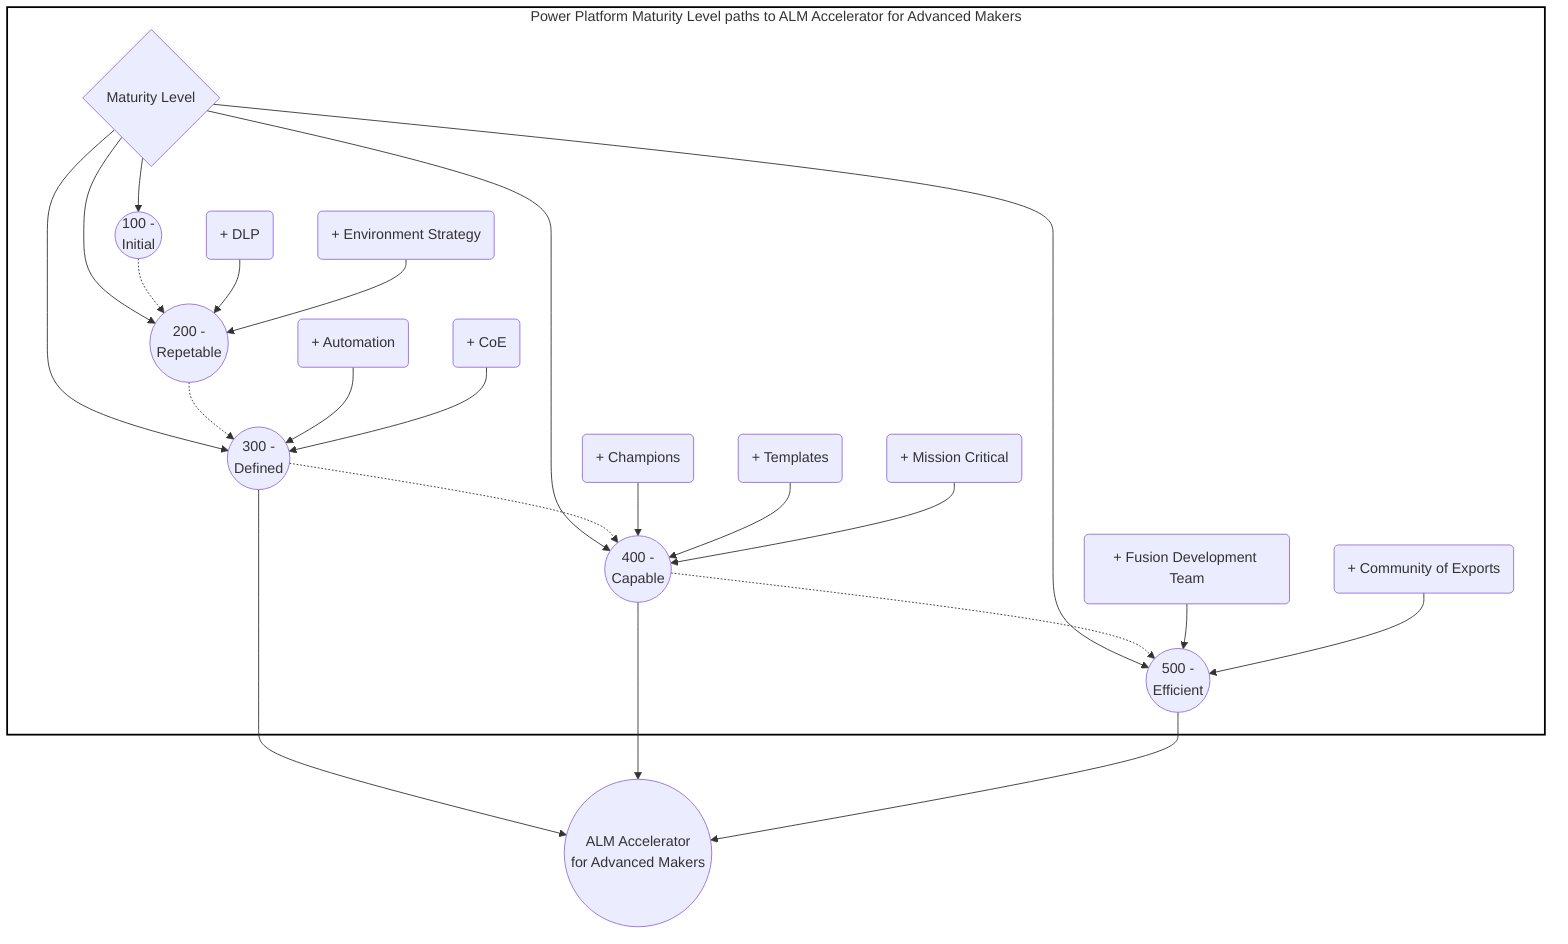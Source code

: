 graph

    subgraph maturity[Power Platform Maturity Level paths to ALM Accelerator for Advanced Makers]
        M{Maturity Level}
        M --> 100((100 - <br/>Initial))
        M ---> 200((200 - <br/>Repetable))
        M ---> 300((300 - <br/>Defined))
        M ---> 400((400 - <br/>Capable))
        M ---> 500((500 - <br/>Efficient))

        100 -.-> 200
        200 -.-> 300
        300 -.-> 400
        400 -.-> 500

        DLP(+ DLP) --> 200
        Environment(+ Environment Strategy) --> 200 

        Automation(+ Automation) --> 300 
        CoE(+ CoE) --> 300

        Champions(+ Champions) --> 400 
        Templates(+ Templates) --> 400 
        MissionCritical(+ Mission Critical) --> 400

        Team(+ Fusion Development Team) --> 500
        Experts(+ Community of Exports) --> 500
    end

    style maturity fill:transparent,stroke:black,stroke-width:2px

    AA4AM((ALM Accelerator <br/>for Advanced Makers))

    300 --> AA4AM
    400 --> AA4AM
    500 --> AA4AM